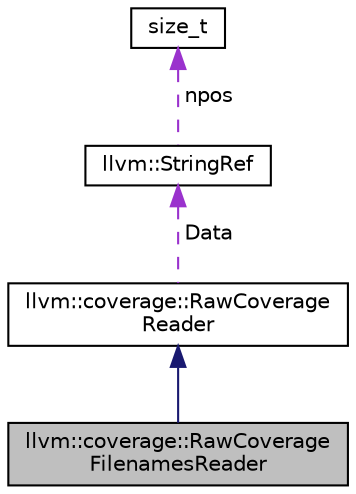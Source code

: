 digraph "llvm::coverage::RawCoverageFilenamesReader"
{
 // LATEX_PDF_SIZE
  bgcolor="transparent";
  edge [fontname="Helvetica",fontsize="10",labelfontname="Helvetica",labelfontsize="10"];
  node [fontname="Helvetica",fontsize="10",shape="box"];
  Node1 [label="llvm::coverage::RawCoverage\lFilenamesReader",height=0.2,width=0.4,color="black", fillcolor="grey75", style="filled", fontcolor="black",tooltip="Reader for the raw coverage filenames."];
  Node2 -> Node1 [dir="back",color="midnightblue",fontsize="10",style="solid",fontname="Helvetica"];
  Node2 [label="llvm::coverage::RawCoverage\lReader",height=0.2,width=0.4,color="black",URL="$classllvm_1_1coverage_1_1RawCoverageReader.html",tooltip="Base class for the raw coverage mapping and filenames data readers."];
  Node3 -> Node2 [dir="back",color="darkorchid3",fontsize="10",style="dashed",label=" Data" ,fontname="Helvetica"];
  Node3 [label="llvm::StringRef",height=0.2,width=0.4,color="black",URL="$classllvm_1_1StringRef.html",tooltip="StringRef - Represent a constant reference to a string, i.e."];
  Node4 -> Node3 [dir="back",color="darkorchid3",fontsize="10",style="dashed",label=" npos" ,fontname="Helvetica"];
  Node4 [label="size_t",height=0.2,width=0.4,color="black",URL="$classsize__t.html",tooltip=" "];
}
